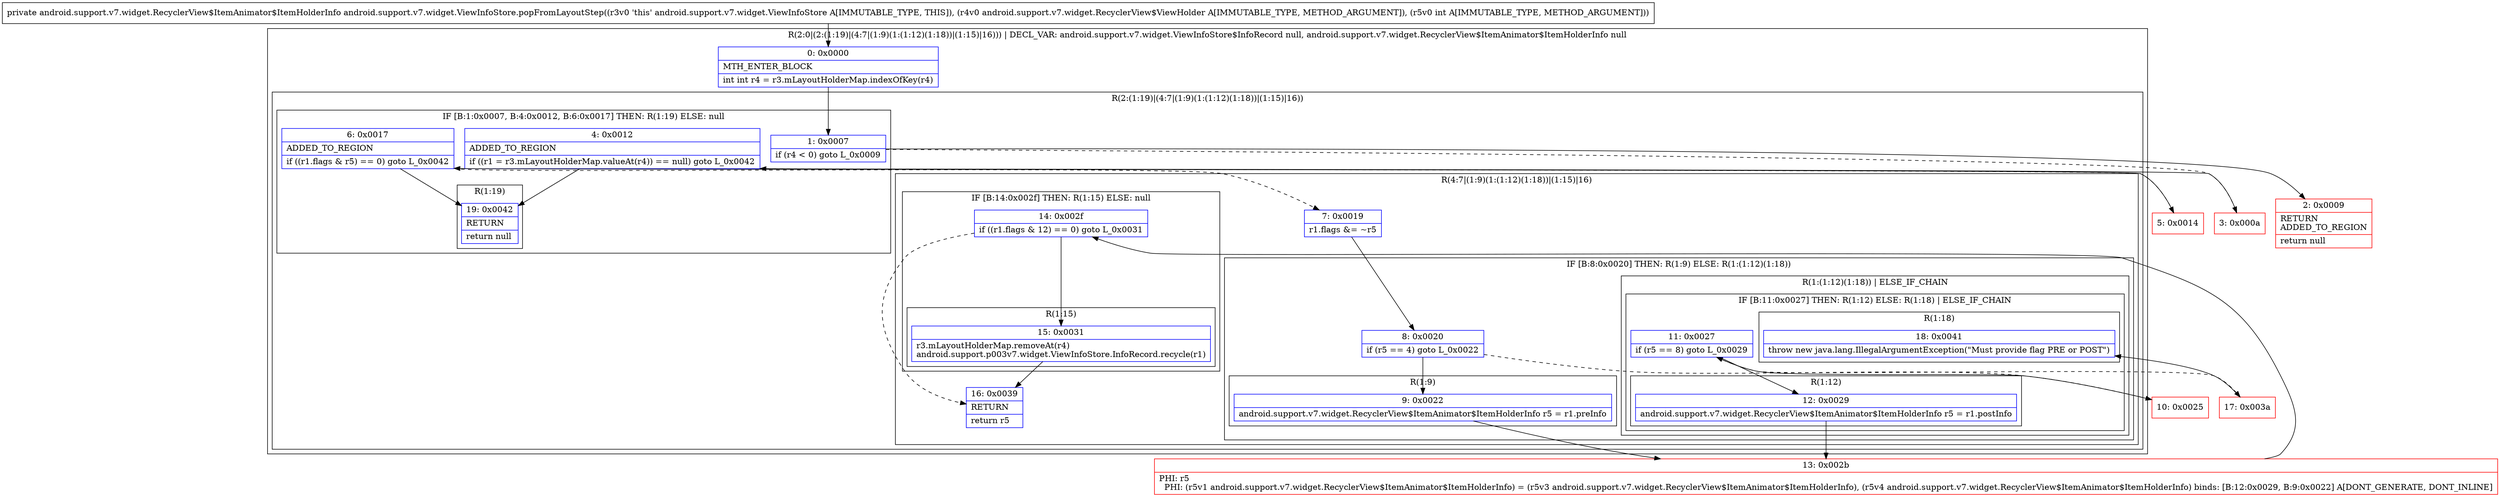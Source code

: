 digraph "CFG forandroid.support.v7.widget.ViewInfoStore.popFromLayoutStep(Landroid\/support\/v7\/widget\/RecyclerView$ViewHolder;I)Landroid\/support\/v7\/widget\/RecyclerView$ItemAnimator$ItemHolderInfo;" {
subgraph cluster_Region_1026391494 {
label = "R(2:0|(2:(1:19)|(4:7|(1:9)(1:(1:12)(1:18))|(1:15)|16))) | DECL_VAR: android.support.v7.widget.ViewInfoStore$InfoRecord null, android.support.v7.widget.RecyclerView$ItemAnimator$ItemHolderInfo null\l";
node [shape=record,color=blue];
Node_0 [shape=record,label="{0\:\ 0x0000|MTH_ENTER_BLOCK\l|int int r4 = r3.mLayoutHolderMap.indexOfKey(r4)\l}"];
subgraph cluster_Region_1972101271 {
label = "R(2:(1:19)|(4:7|(1:9)(1:(1:12)(1:18))|(1:15)|16))";
node [shape=record,color=blue];
subgraph cluster_IfRegion_284839439 {
label = "IF [B:1:0x0007, B:4:0x0012, B:6:0x0017] THEN: R(1:19) ELSE: null";
node [shape=record,color=blue];
Node_1 [shape=record,label="{1\:\ 0x0007|if (r4 \< 0) goto L_0x0009\l}"];
Node_4 [shape=record,label="{4\:\ 0x0012|ADDED_TO_REGION\l|if ((r1 = r3.mLayoutHolderMap.valueAt(r4)) == null) goto L_0x0042\l}"];
Node_6 [shape=record,label="{6\:\ 0x0017|ADDED_TO_REGION\l|if ((r1.flags & r5) == 0) goto L_0x0042\l}"];
subgraph cluster_Region_354041392 {
label = "R(1:19)";
node [shape=record,color=blue];
Node_19 [shape=record,label="{19\:\ 0x0042|RETURN\l|return null\l}"];
}
}
subgraph cluster_Region_1570067583 {
label = "R(4:7|(1:9)(1:(1:12)(1:18))|(1:15)|16)";
node [shape=record,color=blue];
Node_7 [shape=record,label="{7\:\ 0x0019|r1.flags &= ~r5\l}"];
subgraph cluster_IfRegion_1847849879 {
label = "IF [B:8:0x0020] THEN: R(1:9) ELSE: R(1:(1:12)(1:18))";
node [shape=record,color=blue];
Node_8 [shape=record,label="{8\:\ 0x0020|if (r5 == 4) goto L_0x0022\l}"];
subgraph cluster_Region_2147187023 {
label = "R(1:9)";
node [shape=record,color=blue];
Node_9 [shape=record,label="{9\:\ 0x0022|android.support.v7.widget.RecyclerView$ItemAnimator$ItemHolderInfo r5 = r1.preInfo\l}"];
}
subgraph cluster_Region_1141258652 {
label = "R(1:(1:12)(1:18)) | ELSE_IF_CHAIN\l";
node [shape=record,color=blue];
subgraph cluster_IfRegion_2712722 {
label = "IF [B:11:0x0027] THEN: R(1:12) ELSE: R(1:18) | ELSE_IF_CHAIN\l";
node [shape=record,color=blue];
Node_11 [shape=record,label="{11\:\ 0x0027|if (r5 == 8) goto L_0x0029\l}"];
subgraph cluster_Region_695132905 {
label = "R(1:12)";
node [shape=record,color=blue];
Node_12 [shape=record,label="{12\:\ 0x0029|android.support.v7.widget.RecyclerView$ItemAnimator$ItemHolderInfo r5 = r1.postInfo\l}"];
}
subgraph cluster_Region_2003365444 {
label = "R(1:18)";
node [shape=record,color=blue];
Node_18 [shape=record,label="{18\:\ 0x0041|throw new java.lang.IllegalArgumentException(\"Must provide flag PRE or POST\")\l}"];
}
}
}
}
subgraph cluster_IfRegion_103154805 {
label = "IF [B:14:0x002f] THEN: R(1:15) ELSE: null";
node [shape=record,color=blue];
Node_14 [shape=record,label="{14\:\ 0x002f|if ((r1.flags & 12) == 0) goto L_0x0031\l}"];
subgraph cluster_Region_1263109719 {
label = "R(1:15)";
node [shape=record,color=blue];
Node_15 [shape=record,label="{15\:\ 0x0031|r3.mLayoutHolderMap.removeAt(r4)\landroid.support.p003v7.widget.ViewInfoStore.InfoRecord.recycle(r1)\l}"];
}
}
Node_16 [shape=record,label="{16\:\ 0x0039|RETURN\l|return r5\l}"];
}
}
}
Node_2 [shape=record,color=red,label="{2\:\ 0x0009|RETURN\lADDED_TO_REGION\l|return null\l}"];
Node_3 [shape=record,color=red,label="{3\:\ 0x000a}"];
Node_5 [shape=record,color=red,label="{5\:\ 0x0014}"];
Node_10 [shape=record,color=red,label="{10\:\ 0x0025}"];
Node_13 [shape=record,color=red,label="{13\:\ 0x002b|PHI: r5 \l  PHI: (r5v1 android.support.v7.widget.RecyclerView$ItemAnimator$ItemHolderInfo) = (r5v3 android.support.v7.widget.RecyclerView$ItemAnimator$ItemHolderInfo), (r5v4 android.support.v7.widget.RecyclerView$ItemAnimator$ItemHolderInfo) binds: [B:12:0x0029, B:9:0x0022] A[DONT_GENERATE, DONT_INLINE]\l}"];
Node_17 [shape=record,color=red,label="{17\:\ 0x003a}"];
MethodNode[shape=record,label="{private android.support.v7.widget.RecyclerView$ItemAnimator$ItemHolderInfo android.support.v7.widget.ViewInfoStore.popFromLayoutStep((r3v0 'this' android.support.v7.widget.ViewInfoStore A[IMMUTABLE_TYPE, THIS]), (r4v0 android.support.v7.widget.RecyclerView$ViewHolder A[IMMUTABLE_TYPE, METHOD_ARGUMENT]), (r5v0 int A[IMMUTABLE_TYPE, METHOD_ARGUMENT])) }"];
MethodNode -> Node_0;
Node_0 -> Node_1;
Node_1 -> Node_2;
Node_1 -> Node_3[style=dashed];
Node_4 -> Node_5[style=dashed];
Node_4 -> Node_19;
Node_6 -> Node_7[style=dashed];
Node_6 -> Node_19;
Node_7 -> Node_8;
Node_8 -> Node_9;
Node_8 -> Node_10[style=dashed];
Node_9 -> Node_13;
Node_11 -> Node_12;
Node_11 -> Node_17[style=dashed];
Node_12 -> Node_13;
Node_14 -> Node_15;
Node_14 -> Node_16[style=dashed];
Node_15 -> Node_16;
Node_3 -> Node_4;
Node_5 -> Node_6;
Node_10 -> Node_11;
Node_13 -> Node_14;
Node_17 -> Node_18;
}

